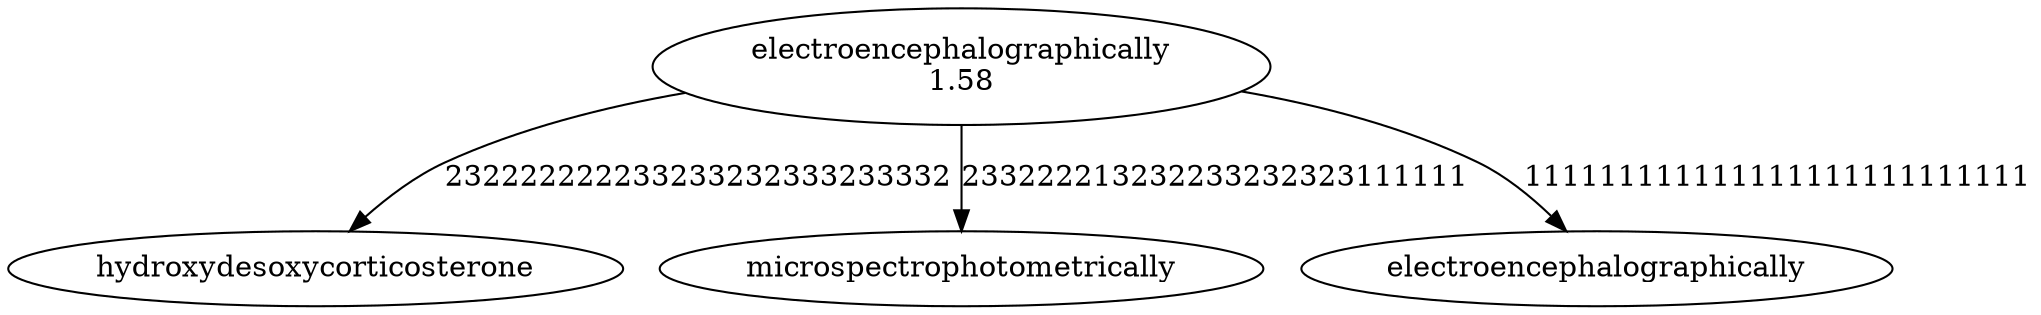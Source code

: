 digraph _27_ {
	graph [bb="0,0,760.19,143.61"];
	node [label="\N"];
	subgraph _27__electroencephalographically232222222233233232333233332 {
		hydroxydesoxycorticosterone_	[height=0.5,
			label=hydroxydesoxycorticosterone,
			pos="365.94,18",
			width=3.3867];
	}
	subgraph _27__electroencephalographically233222213232233232323111111 {
		microspectrophotometrically_	[height=0.5,
			label=microspectrophotometrically,
			pos="622.94,18",
			width=3.262];
	}
	subgraph _27__electroencephalographically111111111111111111111111111 {
		electroencephalographically_	[height=0.5,
			label=electroencephalographically,
			pos="112.94,18",
			width=3.1372];
	}
	_27__electroencephalographically	[height=0.77585,
		label="electroencephalographically
1.58",
		pos="365.94,115.68",
		width=3.3342];
	_27__electroencephalographically -> electroencephalographically_	[label=111111111111111111111111111,
		lp="271.06,61.875",
		pos="e,131.12,36.157 268.6,99.151 239.16,92.373 207.33,82.878 179.69,69.75 165.33,62.932 151.08,52.7 139.46,43.205"];
	_27__electroencephalographically -> hydroxydesoxycorticosterone_	[label=232222222233233232333233332,
		lp="457.06,61.875",
		pos="e,365.94,36.469 365.94,87.262 365.94,74.748 365.94,59.938 365.94,47.317"];
	_27__electroencephalographically -> microspectrophotometrically_	[label=233222213232233232323111111,
		lp="669.06,61.875",
		pos="e,603.41,36.108 462.44,98.744 491.96,91.936 523.99,82.527 551.94,69.75 567.13,62.805 582.4,52.43 594.87,42.867"];
}
